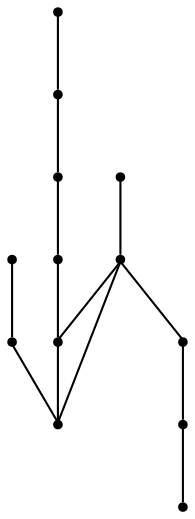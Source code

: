 graph {
  node [shape=point,comment="{\"directed\":false,\"doi\":\"10.1007/978-3-030-04414-5_41\",\"figure\":\"2 (3)\"}"]

  v0 [pos="1537.9304257103913,619.9763902030692"]
  v1 [pos="1537.9304257103913,709.5020621544429"]
  v2 [pos="1537.9304257103913,769.1858010635996"]
  v3 [pos="1537.9304257103913,828.8696671480332"]
  v4 [pos="1537.9304257103913,500.6077519103551"]
  v5 [pos="1418.5613577700392,739.3438680213828"]
  v6 [pos="1299.1892693798463,858.7113458396964"]
  v7 [pos="1418.5613577700392,560.2884545097793"]
  v8 [pos="1418.5613577700392,590.1334238617288"]
  v9 [pos="1418.5613577700392,679.6601291122261"]
  v10 [pos="1418.5613577700392,530.4465214675625"]
  v11 [pos="1299.1892693798466,799.0267008066928"]
  v12 [pos="1299.1892693798466,649.8181960700092"]

  v11 -- v6 [id="-4",pos="1299.1892693798466,799.0267008066928 1299.1892693798463,858.7113458396964 1299.1892693798463,858.7113458396964 1299.1892693798463,858.7113458396964"]
  v12 -- v11 [id="-6",pos="1299.1892693798466,649.8181960700092 1299.1892693798466,799.0267008066928 1299.1892693798466,799.0267008066928 1299.1892693798466,799.0267008066928"]
  v7 -- v8 [id="-11",pos="1418.5613577700392,560.2884545097793 1418.5613577700392,590.1334238617288 1418.5613577700392,590.1334238617288 1418.5613577700392,590.1334238617288"]
  v6 -- v0 [id="-14",pos="1299.1892693798463,858.7113458396964 1478.2480855406259,828.8737685507086 1478.2480855406259,828.8737685507086 1478.2480855406259,828.8737685507086 1537.9304257103913,619.9763902030692 1537.9304257103913,619.9763902030692 1537.9304257103913,619.9763902030692"]
  v2 -- v3 [id="-16",pos="1537.9304257103913,769.1858010635996 1537.9304257103913,828.8696671480332 1537.9304257103913,828.8696671480332 1537.9304257103913,828.8696671480332"]
  v9 -- v5 [id="-17",pos="1418.5613577700392,679.6601291122261 1418.5613577700392,739.3438680213828 1418.5613577700392,739.3438680213828 1418.5613577700392,739.3438680213828"]
  v1 -- v2 [id="-18",pos="1537.9304257103913,709.5020621544429 1537.9304257103913,769.1858010635996 1537.9304257103913,769.1858010635996 1537.9304257103913,769.1858010635996"]
  v0 -- v1 [id="-19",pos="1537.9304257103913,619.9763902030692 1537.9304257103913,709.5020621544429 1537.9304257103913,709.5020621544429 1537.9304257103913,709.5020621544429"]
  v0 -- v5 [id="-21",pos="1537.9304257103913,619.9763902030692 1418.5613577700392,739.3438680213828 1418.5613577700392,739.3438680213828 1418.5613577700392,739.3438680213828"]
  v4 -- v0 [id="-22",pos="1537.9304257103913,500.6077519103551 1537.9304257103913,619.9763902030692 1537.9304257103913,619.9763902030692 1537.9304257103913,619.9763902030692"]
  v10 -- v7 [id="-23",pos="1418.5613577700392,530.4465214675625 1418.5613577700392,560.2884545097793 1418.5613577700392,560.2884545097793 1418.5613577700392,560.2884545097793"]
  v5 -- v6 [id="-24",pos="1418.5613577700392,739.3438680213828 1299.1892693798463,858.7113458396964 1299.1892693798463,858.7113458396964 1299.1892693798463,858.7113458396964"]
  v8 -- v9 [id="-25",pos="1418.5613577700392,590.1334238617288 1418.5613577700392,679.6601291122261 1418.5613577700392,679.6601291122261 1418.5613577700392,679.6601291122261"]
}